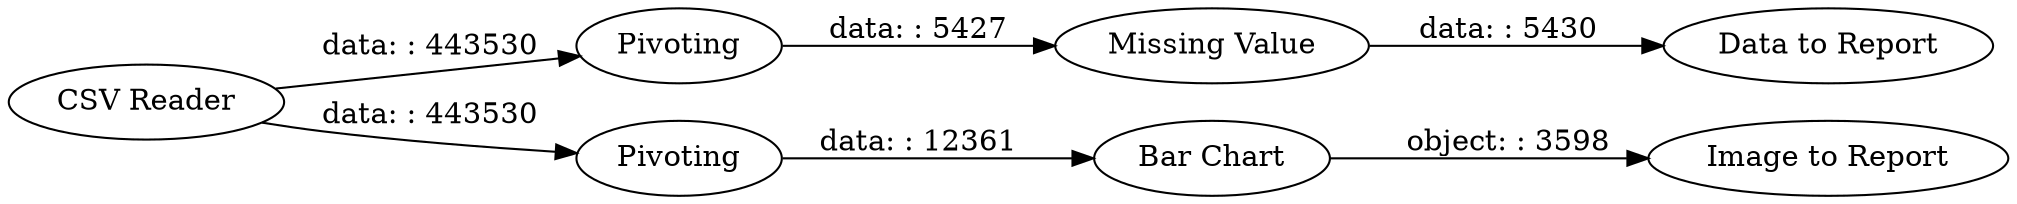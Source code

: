 digraph {
	"-1162726542369346617_1" [label="CSV Reader"]
	"-1162726542369346617_6" [label="Bar Chart"]
	"-1162726542369346617_2" [label=Pivoting]
	"-1162726542369346617_5" [label=Pivoting]
	"-1162726542369346617_4" [label="Data to Report"]
	"-1162726542369346617_7" [label="Image to Report"]
	"-1162726542369346617_3" [label="Missing Value"]
	"-1162726542369346617_2" -> "-1162726542369346617_3" [label="data: : 5427"]
	"-1162726542369346617_5" -> "-1162726542369346617_6" [label="data: : 12361"]
	"-1162726542369346617_1" -> "-1162726542369346617_5" [label="data: : 443530"]
	"-1162726542369346617_3" -> "-1162726542369346617_4" [label="data: : 5430"]
	"-1162726542369346617_1" -> "-1162726542369346617_2" [label="data: : 443530"]
	"-1162726542369346617_6" -> "-1162726542369346617_7" [label="object: : 3598"]
	rankdir=LR
}
